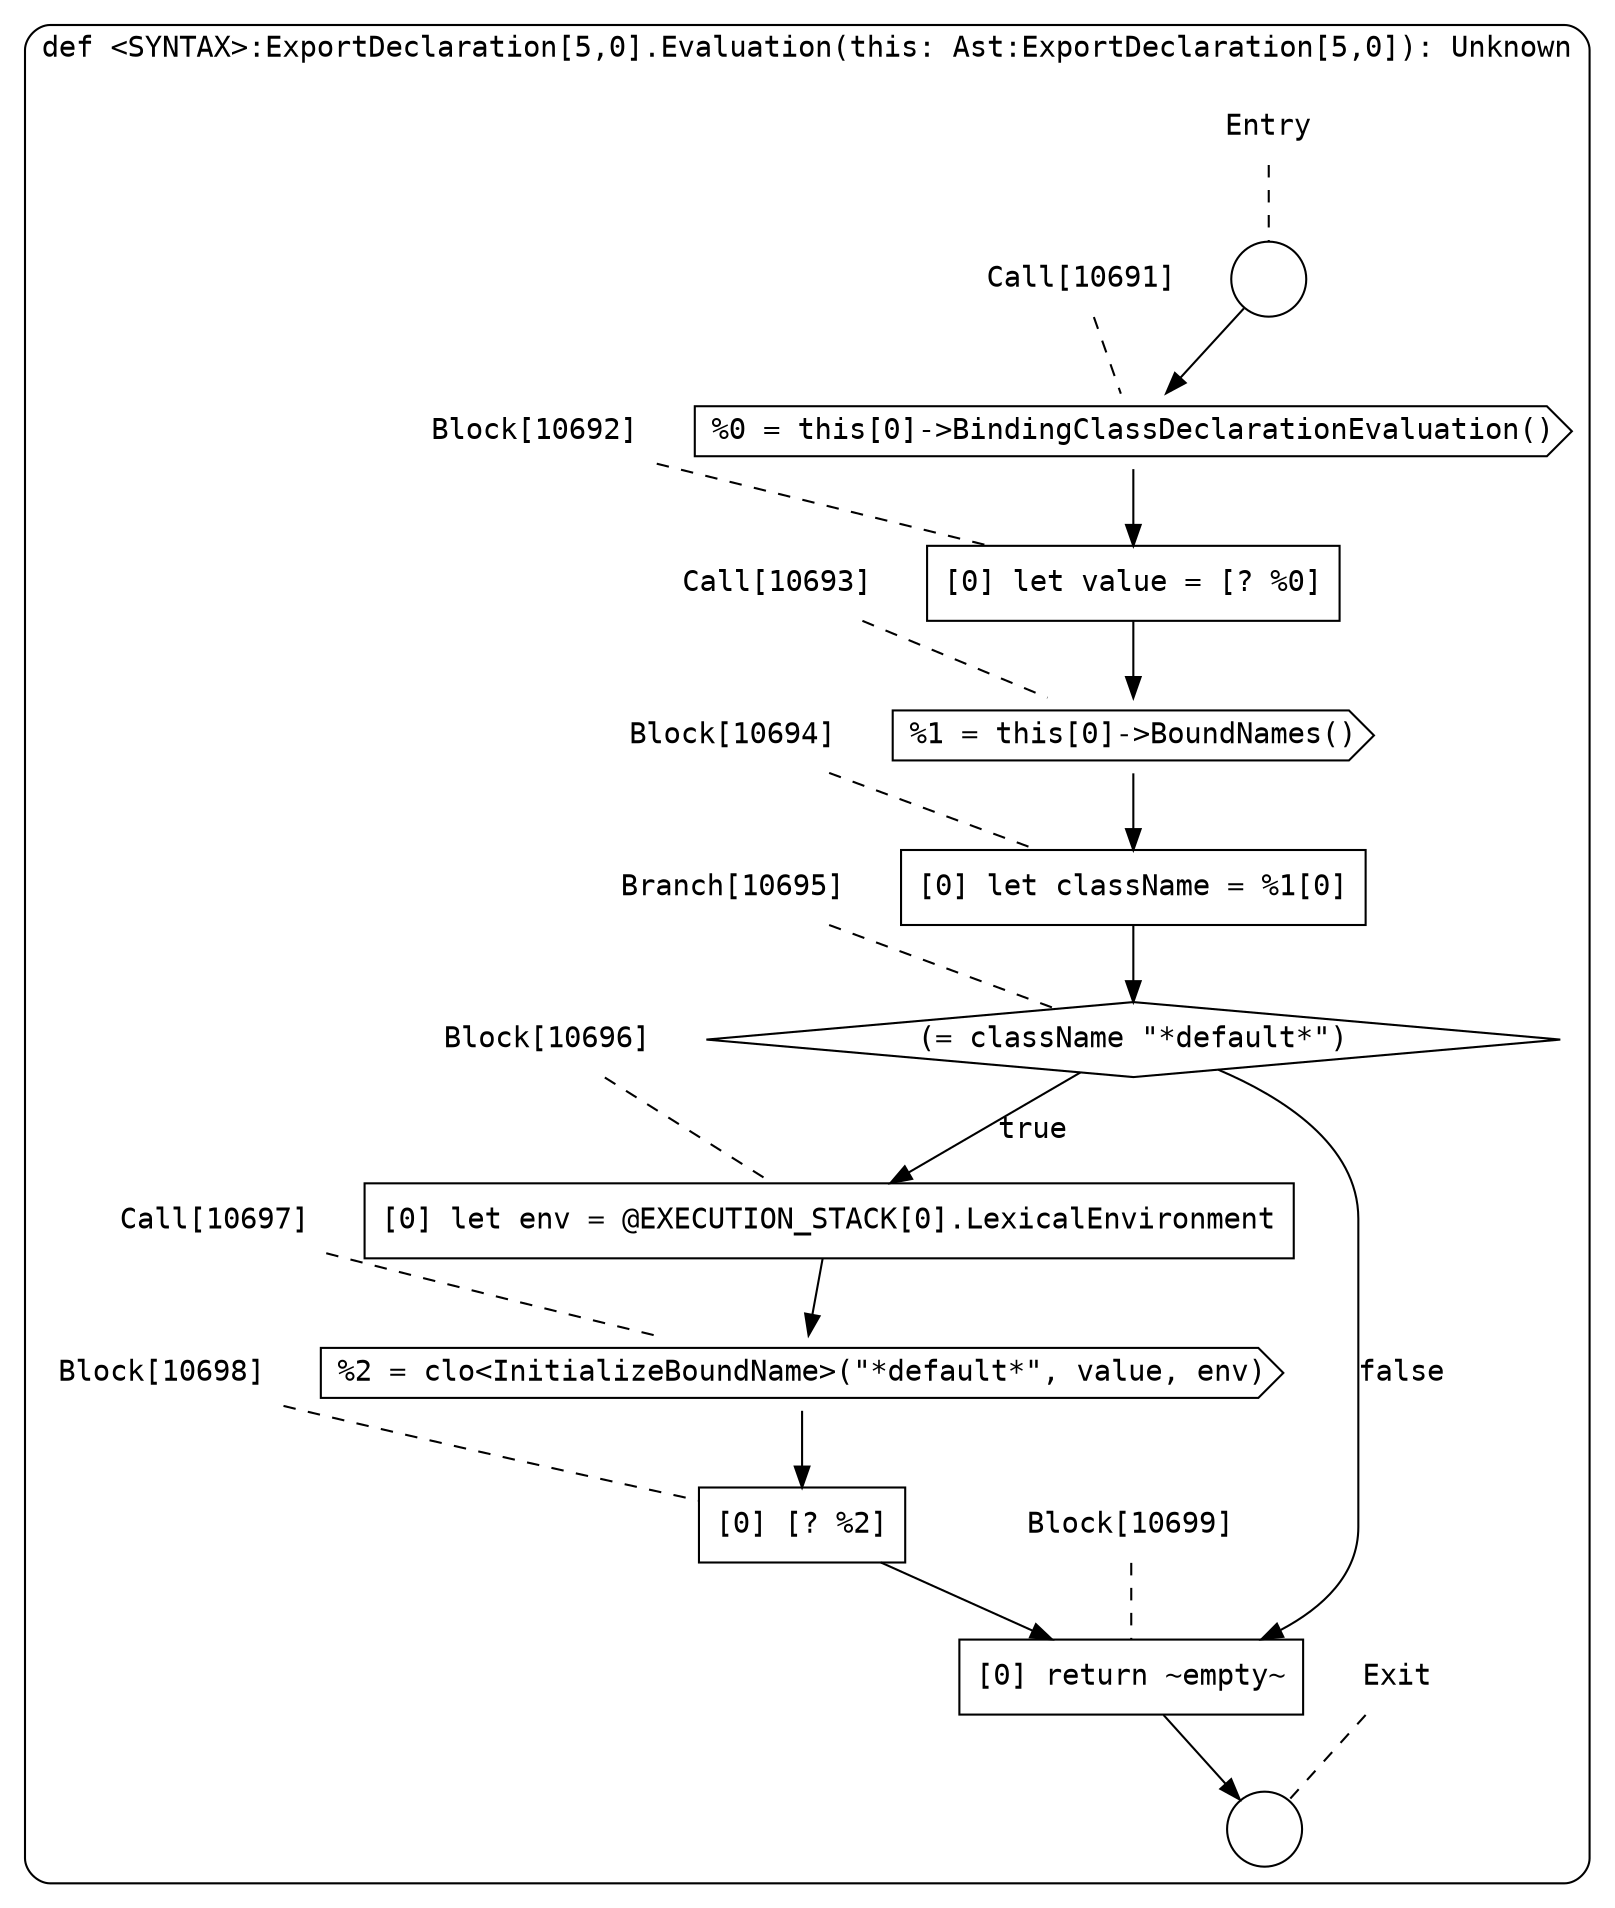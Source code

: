 digraph {
  graph [fontname = "Consolas"]
  node [fontname = "Consolas"]
  edge [fontname = "Consolas"]
  subgraph cluster1980 {
    label = "def <SYNTAX>:ExportDeclaration[5,0].Evaluation(this: Ast:ExportDeclaration[5,0]): Unknown"
    style = rounded
    cluster1980_entry_name [shape=none, label=<<font color="black">Entry</font>>]
    cluster1980_entry_name -> cluster1980_entry [arrowhead=none, color="black", style=dashed]
    cluster1980_entry [shape=circle label=" " color="black" fillcolor="white" style=filled]
    cluster1980_entry -> node10691 [color="black"]
    cluster1980_exit_name [shape=none, label=<<font color="black">Exit</font>>]
    cluster1980_exit_name -> cluster1980_exit [arrowhead=none, color="black", style=dashed]
    cluster1980_exit [shape=circle label=" " color="black" fillcolor="white" style=filled]
    node10691_name [shape=none, label=<<font color="black">Call[10691]</font>>]
    node10691_name -> node10691 [arrowhead=none, color="black", style=dashed]
    node10691 [shape=cds, label=<<font color="black">%0 = this[0]-&gt;BindingClassDeclarationEvaluation()</font>> color="black" fillcolor="white", style=filled]
    node10691 -> node10692 [color="black"]
    node10692_name [shape=none, label=<<font color="black">Block[10692]</font>>]
    node10692_name -> node10692 [arrowhead=none, color="black", style=dashed]
    node10692 [shape=box, label=<<font color="black">[0] let value = [? %0]<BR ALIGN="LEFT"/></font>> color="black" fillcolor="white", style=filled]
    node10692 -> node10693 [color="black"]
    node10693_name [shape=none, label=<<font color="black">Call[10693]</font>>]
    node10693_name -> node10693 [arrowhead=none, color="black", style=dashed]
    node10693 [shape=cds, label=<<font color="black">%1 = this[0]-&gt;BoundNames()</font>> color="black" fillcolor="white", style=filled]
    node10693 -> node10694 [color="black"]
    node10694_name [shape=none, label=<<font color="black">Block[10694]</font>>]
    node10694_name -> node10694 [arrowhead=none, color="black", style=dashed]
    node10694 [shape=box, label=<<font color="black">[0] let className = %1[0]<BR ALIGN="LEFT"/></font>> color="black" fillcolor="white", style=filled]
    node10694 -> node10695 [color="black"]
    node10695_name [shape=none, label=<<font color="black">Branch[10695]</font>>]
    node10695_name -> node10695 [arrowhead=none, color="black", style=dashed]
    node10695 [shape=diamond, label=<<font color="black">(= className &quot;*default*&quot;)</font>> color="black" fillcolor="white", style=filled]
    node10695 -> node10696 [label=<<font color="black">true</font>> color="black"]
    node10695 -> node10699 [label=<<font color="black">false</font>> color="black"]
    node10696_name [shape=none, label=<<font color="black">Block[10696]</font>>]
    node10696_name -> node10696 [arrowhead=none, color="black", style=dashed]
    node10696 [shape=box, label=<<font color="black">[0] let env = @EXECUTION_STACK[0].LexicalEnvironment<BR ALIGN="LEFT"/></font>> color="black" fillcolor="white", style=filled]
    node10696 -> node10697 [color="black"]
    node10699_name [shape=none, label=<<font color="black">Block[10699]</font>>]
    node10699_name -> node10699 [arrowhead=none, color="black", style=dashed]
    node10699 [shape=box, label=<<font color="black">[0] return ~empty~<BR ALIGN="LEFT"/></font>> color="black" fillcolor="white", style=filled]
    node10699 -> cluster1980_exit [color="black"]
    node10697_name [shape=none, label=<<font color="black">Call[10697]</font>>]
    node10697_name -> node10697 [arrowhead=none, color="black", style=dashed]
    node10697 [shape=cds, label=<<font color="black">%2 = clo&lt;InitializeBoundName&gt;(&quot;*default*&quot;, value, env)</font>> color="black" fillcolor="white", style=filled]
    node10697 -> node10698 [color="black"]
    node10698_name [shape=none, label=<<font color="black">Block[10698]</font>>]
    node10698_name -> node10698 [arrowhead=none, color="black", style=dashed]
    node10698 [shape=box, label=<<font color="black">[0] [? %2]<BR ALIGN="LEFT"/></font>> color="black" fillcolor="white", style=filled]
    node10698 -> node10699 [color="black"]
  }
}